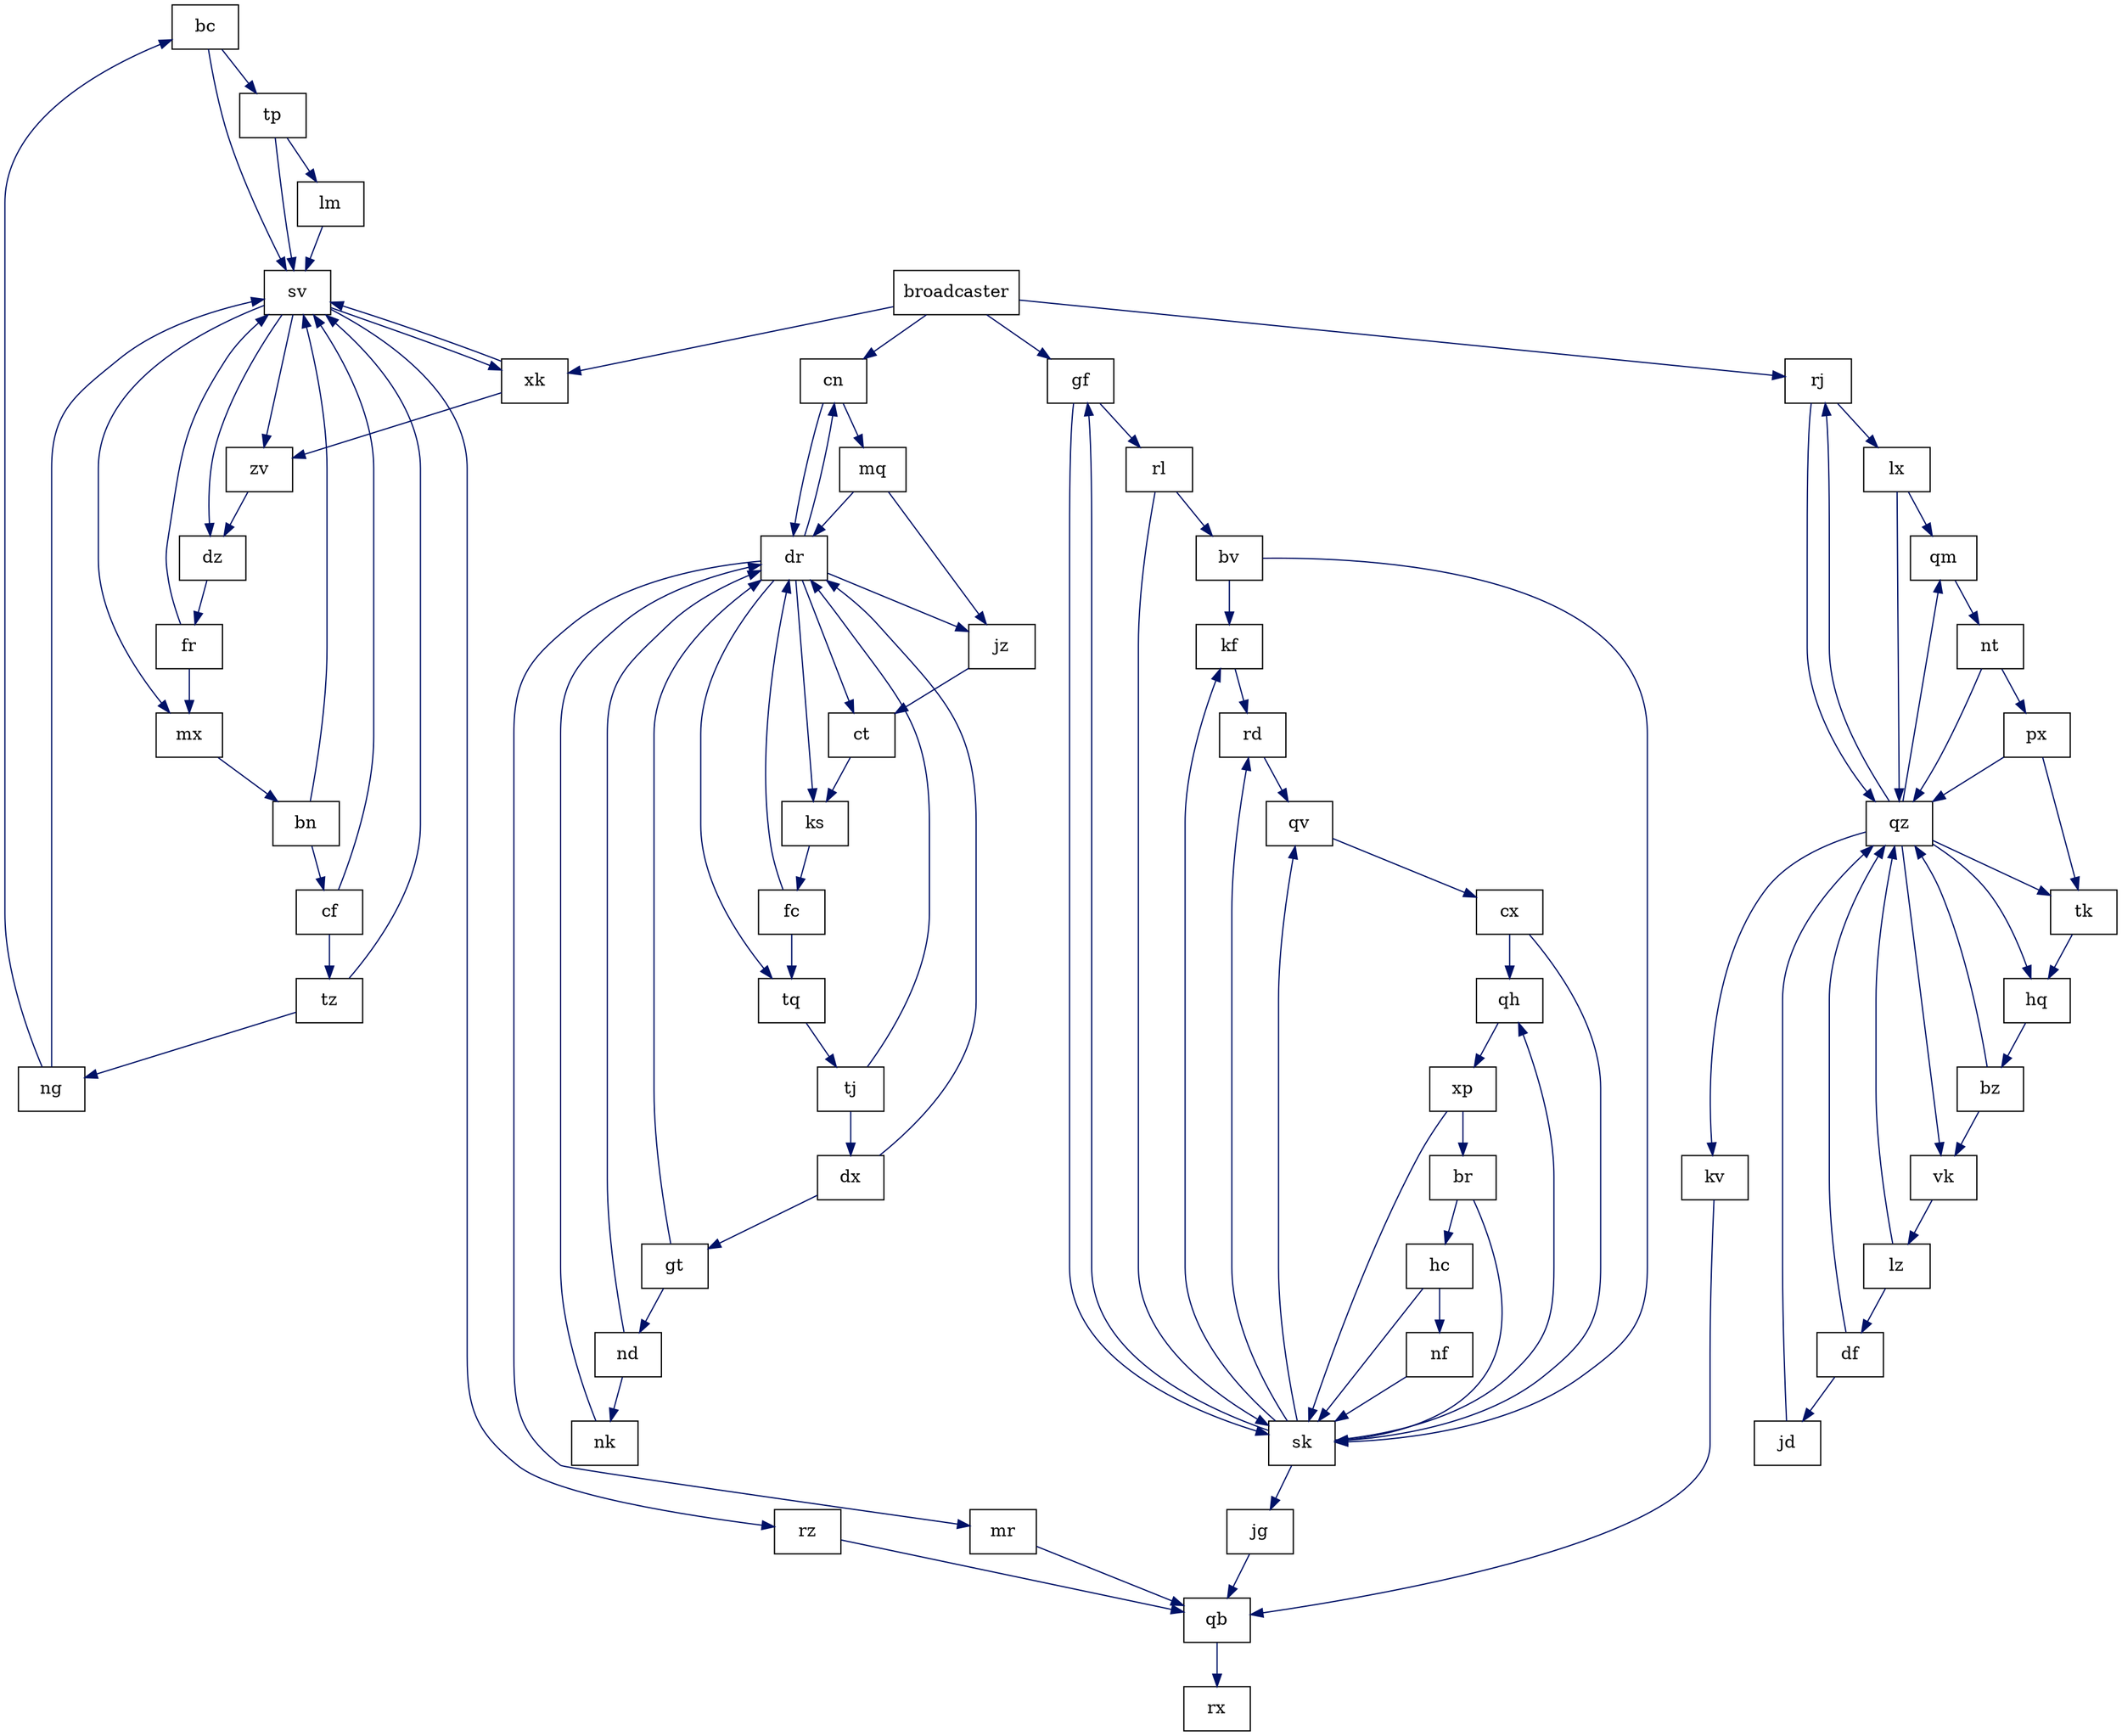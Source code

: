 digraph G {
  bc [shape=box, ];
  bn [shape=box, ];
  br [shape=box, ];
  broadcaster [shape=box, ];
  bv [shape=box, ];
  bz [shape=box, ];
  cf [shape=box, ];
  cn [shape=box, ];
  ct [shape=box, ];
  cx [shape=box, ];
  df [shape=box, ];
  dr [shape=box, ];
  dx [shape=box, ];
  dz [shape=box, ];
  fc [shape=box, ];
  fr [shape=box, ];
  gf [shape=box, ];
  gt [shape=box, ];
  hc [shape=box, ];
  hq [shape=box, ];
  jd [shape=box, ];
  jg [shape=box, ];
  jz [shape=box, ];
  kf [shape=box, ];
  ks [shape=box, ];
  kv [shape=box, ];
  lm [shape=box, ];
  lx [shape=box, ];
  lz [shape=box, ];
  mq [shape=box, ];
  mr [shape=box, ];
  mx [shape=box, ];
  nd [shape=box, ];
  nf [shape=box, ];
  ng [shape=box, ];
  nk [shape=box, ];
  nt [shape=box, ];
  px [shape=box, ];
  qb [shape=box, ];
  qh [shape=box, ];
  qm [shape=box, ];
  qv [shape=box, ];
  qz [shape=box, ];
  rd [shape=box, ];
  rj [shape=box, ];
  rl [shape=box, ];
  rx [shape=box, ];
  rz [shape=box, ];
  sk [shape=box, ];
  sv [shape=box, ];
  tj [shape=box, ];
  tk [shape=box, ];
  tp [shape=box, ];
  tq [shape=box, ];
  tz [shape=box, ];
  vk [shape=box, ];
  xk [shape=box, ];
  xp [shape=box, ];
  zv [shape=box, ];
  
  
  bc -> sv [color="#001267", label="", ];
  bc -> tp [color="#001267", label="", ];
  bn -> cf [color="#001267", label="", ];
  bn -> sv [color="#001267", label="", ];
  br -> hc [color="#001267", label="", ];
  br -> sk [color="#001267", label="", ];
  broadcaster -> cn [color="#001267", label="", ];
  broadcaster -> gf [color="#001267", label="", ];
  broadcaster -> rj [color="#001267", label="", ];
  broadcaster -> xk [color="#001267", label="", ];
  bv -> kf [color="#001267", label="", ];
  bv -> sk [color="#001267", label="", ];
  bz -> qz [color="#001267", label="", ];
  bz -> vk [color="#001267", label="", ];
  cf -> sv [color="#001267", label="", ];
  cf -> tz [color="#001267", label="", ];
  cn -> dr [color="#001267", label="", ];
  cn -> mq [color="#001267", label="", ];
  ct -> ks [color="#001267", label="", ];
  cx -> qh [color="#001267", label="", ];
  cx -> sk [color="#001267", label="", ];
  df -> jd [color="#001267", label="", ];
  df -> qz [color="#001267", label="", ];
  dr -> cn [color="#001267", label="", ];
  dr -> ct [color="#001267", label="", ];
  dr -> jz [color="#001267", label="", ];
  dr -> ks [color="#001267", label="", ];
  dr -> mr [color="#001267", label="", ];
  dr -> tq [color="#001267", label="", ];
  dx -> dr [color="#001267", label="", ];
  dx -> gt [color="#001267", label="", ];
  dz -> fr [color="#001267", label="", ];
  fc -> dr [color="#001267", label="", ];
  fc -> tq [color="#001267", label="", ];
  fr -> mx [color="#001267", label="", ];
  fr -> sv [color="#001267", label="", ];
  gf -> rl [color="#001267", label="", ];
  gf -> sk [color="#001267", label="", ];
  gt -> dr [color="#001267", label="", ];
  gt -> nd [color="#001267", label="", ];
  hc -> nf [color="#001267", label="", ];
  hc -> sk [color="#001267", label="", ];
  hq -> bz [color="#001267", label="", ];
  jd -> qz [color="#001267", label="", ];
  jg -> qb [color="#001267", label="", ];
  jz -> ct [color="#001267", label="", ];
  kf -> rd [color="#001267", label="", ];
  ks -> fc [color="#001267", label="", ];
  kv -> qb [color="#001267", label="", ];
  lm -> sv [color="#001267", label="", ];
  lx -> qm [color="#001267", label="", ];
  lx -> qz [color="#001267", label="", ];
  lz -> df [color="#001267", label="", ];
  lz -> qz [color="#001267", label="", ];
  mq -> dr [color="#001267", label="", ];
  mq -> jz [color="#001267", label="", ];
  mr -> qb [color="#001267", label="", ];
  mx -> bn [color="#001267", label="", ];
  nd -> dr [color="#001267", label="", ];
  nd -> nk [color="#001267", label="", ];
  nf -> sk [color="#001267", label="", ];
  ng -> bc [color="#001267", label="", ];
  ng -> sv [color="#001267", label="", ];
  nk -> dr [color="#001267", label="", ];
  nt -> px [color="#001267", label="", ];
  nt -> qz [color="#001267", label="", ];
  px -> qz [color="#001267", label="", ];
  px -> tk [color="#001267", label="", ];
  qb -> rx [color="#001267", label="", ];
  qh -> xp [color="#001267", label="", ];
  qm -> nt [color="#001267", label="", ];
  qv -> cx [color="#001267", label="", ];
  qz -> hq [color="#001267", label="", ];
  qz -> kv [color="#001267", label="", ];
  qz -> qm [color="#001267", label="", ];
  qz -> rj [color="#001267", label="", ];
  qz -> tk [color="#001267", label="", ];
  qz -> vk [color="#001267", label="", ];
  rd -> qv [color="#001267", label="", ];
  rj -> lx [color="#001267", label="", ];
  rj -> qz [color="#001267", label="", ];
  rl -> bv [color="#001267", label="", ];
  rl -> sk [color="#001267", label="", ];
  rz -> qb [color="#001267", label="", ];
  sk -> gf [color="#001267", label="", ];
  sk -> jg [color="#001267", label="", ];
  sk -> kf [color="#001267", label="", ];
  sk -> qh [color="#001267", label="", ];
  sk -> qv [color="#001267", label="", ];
  sk -> rd [color="#001267", label="", ];
  sv -> dz [color="#001267", label="", ];
  sv -> mx [color="#001267", label="", ];
  sv -> rz [color="#001267", label="", ];
  sv -> xk [color="#001267", label="", ];
  sv -> zv [color="#001267", label="", ];
  tj -> dr [color="#001267", label="", ];
  tj -> dx [color="#001267", label="", ];
  tk -> hq [color="#001267", label="", ];
  tp -> lm [color="#001267", label="", ];
  tp -> sv [color="#001267", label="", ];
  tq -> tj [color="#001267", label="", ];
  tz -> ng [color="#001267", label="", ];
  tz -> sv [color="#001267", label="", ];
  vk -> lz [color="#001267", label="", ];
  xk -> sv [color="#001267", label="", ];
  xk -> zv [color="#001267", label="", ];
  xp -> br [color="#001267", label="", ];
  xp -> sk [color="#001267", label="", ];
  zv -> dz [color="#001267", label="", ];
  
  }
